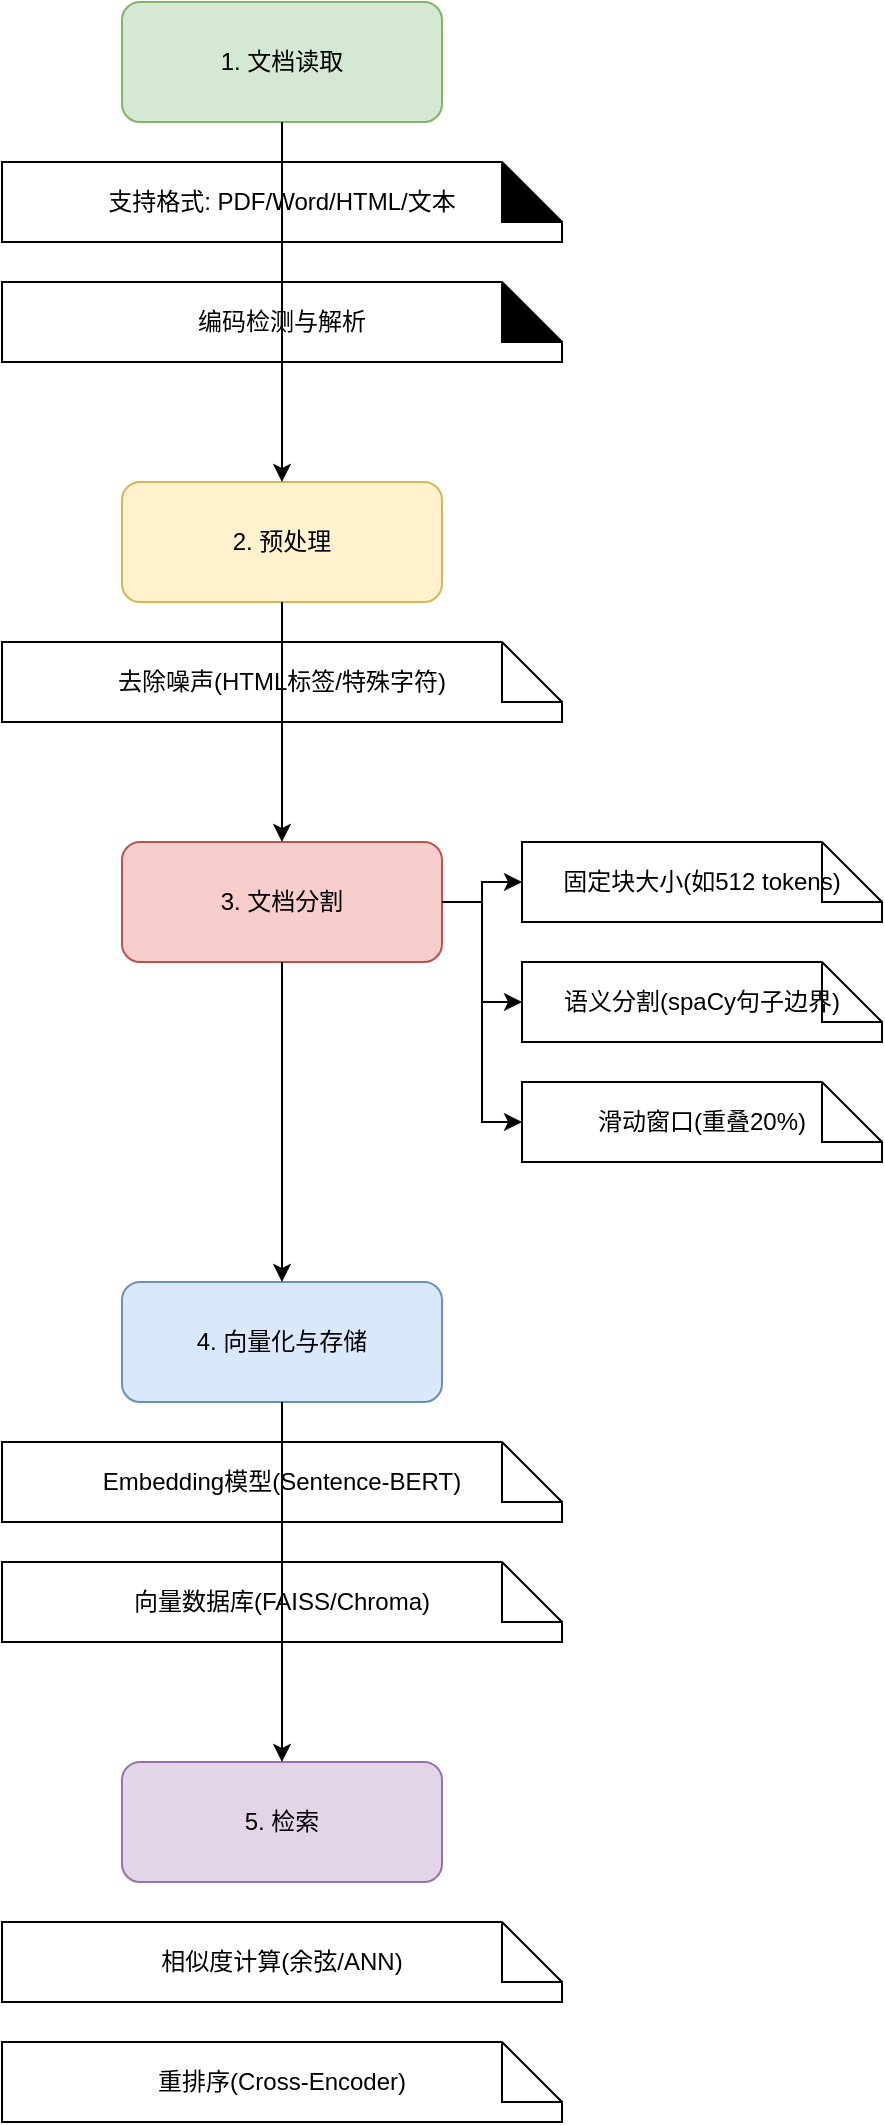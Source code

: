<mxfile>   <diagram id="0" name="RAG Document Processing Flow">     <mxGraphModel dx="1200" dy="600">       <root>         <!-- 节点定义 -->         <mxCell id="0"/>         <mxCell id="1" parent="0"/>          <!-- 文档读取 -->         <mxCell id="step1" value="1. 文档读取" style="rounded=1;whiteSpace=wrap;html=1;fillColor=#d5e8d4;strokeColor=#82b366;" vertex="1" parent="1">           <mxGeometry x="100" y="60" width="160" height="60" as="geometry"/>         </mxCell>         <mxCell id="step1_sub1" value="支持格式: PDF/Word/HTML/文本" style="shape=note;whiteSpace=wrap;html=1;backgroundOutline=1;darkOpacity=30;" vertex="1" parent="1">           <mxGeometry x="40" y="140" width="280" height="40" as="geometry"/>         </mxCell>         <mxCell id="step1_sub2" value="编码检测与解析" style="shape=note;whiteSpace=wrap;html=1;backgroundOutline=1;darkOpacity=30;" vertex="1" parent="1">           <mxGeometry x="40" y="200" width="280" height="40" as="geometry"/>         </mxCell>          <!-- 预处理 -->         <mxCell id="step2" value="2. 预处理" style="rounded=1;whiteSpace=wrap;html=1;fillColor=#fff2cc;strokeColor=#d6b656;" vertex="1" parent="1">           <mxGeometry x="100" y="300" width="160" height="60" as="geometry"/>         </mxCell>         <mxCell id="step2_sub1" value="去除噪声(HTML标签/特殊字符)" style="shape=note;whiteSpace=wrap;html=1;" vertex="1" parent="1">           <mxGeometry x="40" y="380" width="280" height="40" as="geometry"/>         </mxCell>          <!-- 文档分割 -->         <mxCell id="step3" value="3. 文档分割" style="rounded=1;whiteSpace=wrap;html=1;fillColor=#f8cecc;strokeColor=#b85450;" vertex="1" parent="1">           <mxGeometry x="100" y="480" width="160" height="60" as="geometry"/>         </mxCell>         <mxCell id="step3_sub1" value="固定块大小(如512 tokens)" style="shape=note;whiteSpace=wrap;html=1;" vertex="1" parent="1">           <mxGeometry x="300" y="480" width="180" height="40" as="geometry"/>         </mxCell>         <mxCell id="step3_sub2" value="语义分割(spaCy句子边界)" style="shape=note;whiteSpace=wrap;html=1;" vertex="1" parent="1">           <mxGeometry x="300" y="540" width="180" height="40" as="geometry"/>         </mxCell>         <mxCell id="step3_sub3" value="滑动窗口(重叠20%)" style="shape=note;whiteSpace=wrap;html=1;" vertex="1" parent="1">           <mxGeometry x="300" y="600" width="180" height="40" as="geometry"/>         </mxCell>          <!-- 向量化与存储 -->         <mxCell id="step4" value="4. 向量化与存储" style="rounded=1;whiteSpace=wrap;html=1;fillColor=#dae8fc;strokeColor=#6c8ebf;" vertex="1" parent="1">           <mxGeometry x="100" y="700" width="160" height="60" as="geometry"/>         </mxCell>         <mxCell id="step4_sub1" value="Embedding模型(Sentence-BERT)" style="shape=note;whiteSpace=wrap;html=1;" vertex="1" parent="1">           <mxGeometry x="40" y="780" width="280" height="40" as="geometry"/>         </mxCell>         <mxCell id="step4_sub2" value="向量数据库(FAISS/Chroma)" style="shape=note;whiteSpace=wrap;html=1;" vertex="1" parent="1">           <mxGeometry x="40" y="840" width="280" height="40" as="geometry"/>         </mxCell>          <!-- 检索 -->         <mxCell id="step5" value="5. 检索" style="rounded=1;whiteSpace=wrap;html=1;fillColor=#e1d5e7;strokeColor=#9673a6;" vertex="1" parent="1">           <mxGeometry x="100" y="940" width="160" height="60" as="geometry"/>         </mxCell>         <mxCell id="step5_sub1" value="相似度计算(余弦/ANN)" style="shape=note;whiteSpace=wrap;html=1;" vertex="1" parent="1">           <mxGeometry x="40" y="1020" width="280" height="40" as="geometry"/>         </mxCell>         <mxCell id="step5_sub2" value="重排序(Cross-Encoder)" style="shape=note;whiteSpace=wrap;html=1;" vertex="1" parent="1">           <mxGeometry x="40" y="1080" width="280" height="40" as="geometry"/>         </mxCell>          <!-- 连接线 -->         <mxCell id="conn1" style="edgeStyle=orthogonalEdgeStyle;rounded=0;html=1;exitX=0.5;exitY=1;entryX=0.5;entryY=0;" edge="1" parent="1" source="step1" target="step2">           <mxGeometry relative="1" as="geometry"/>         </mxCell>         <mxCell id="conn2" style="edgeStyle=orthogonalEdgeStyle;rounded=0;html=1;exitX=0.5;exitY=1;entryX=0.5;entryY=0;" edge="1" parent="1" source="step2" target="step3">           <mxGeometry relative="1" as="geometry"/>         </mxCell>         <mxCell id="conn3" style="edgeStyle=orthogonalEdgeStyle;rounded=0;html=1;exitX=0.5;exitY=1;entryX=0.5;entryY=0;" edge="1" parent="1" source="step3" target="step4">           <mxGeometry relative="1" as="geometry"/>         </mxCell>         <mxCell id="conn4" style="edgeStyle=orthogonalEdgeStyle;rounded=0;html=1;exitX=0.5;exitY=1;entryX=0.5;entryY=0;" edge="1" parent="1" source="step4" target="step5">           <mxGeometry relative="1" as="geometry"/>         </mxCell>          <!-- 分割策略连接 -->         <mxCell id="conn3_sub1" style="edgeStyle=orthogonalEdgeStyle;rounded=0;html=1;exitX=1;exitY=0.5;entryX=0;entryY=0.5;" edge="1" parent="1" source="step3" target="step3_sub1">           <mxGeometry relative="1" as="geometry"/>         </mxCell>         <mxCell id="conn3_sub2" style="edgeStyle=orthogonalEdgeStyle;rounded=0;html=1;exitX=1;exitY=0.5;entryX=0;entryY=0.5;" edge="1" parent="1" source="step3" target="step3_sub2">           <mxGeometry relative="1" as="geometry"/>         </mxCell>         <mxCell id="conn3_sub3" style="edgeStyle=orthogonalEdgeStyle;rounded=0;html=1;exitX=1;exitY=0.5;entryX=0;entryY=0.5;" edge="1" parent="1" source="step3" target="step3_sub3">           <mxGeometry relative="1" as="geometry"/>         </mxCell>       </root>     </mxGraphModel>   </diagram> </mxfile>
